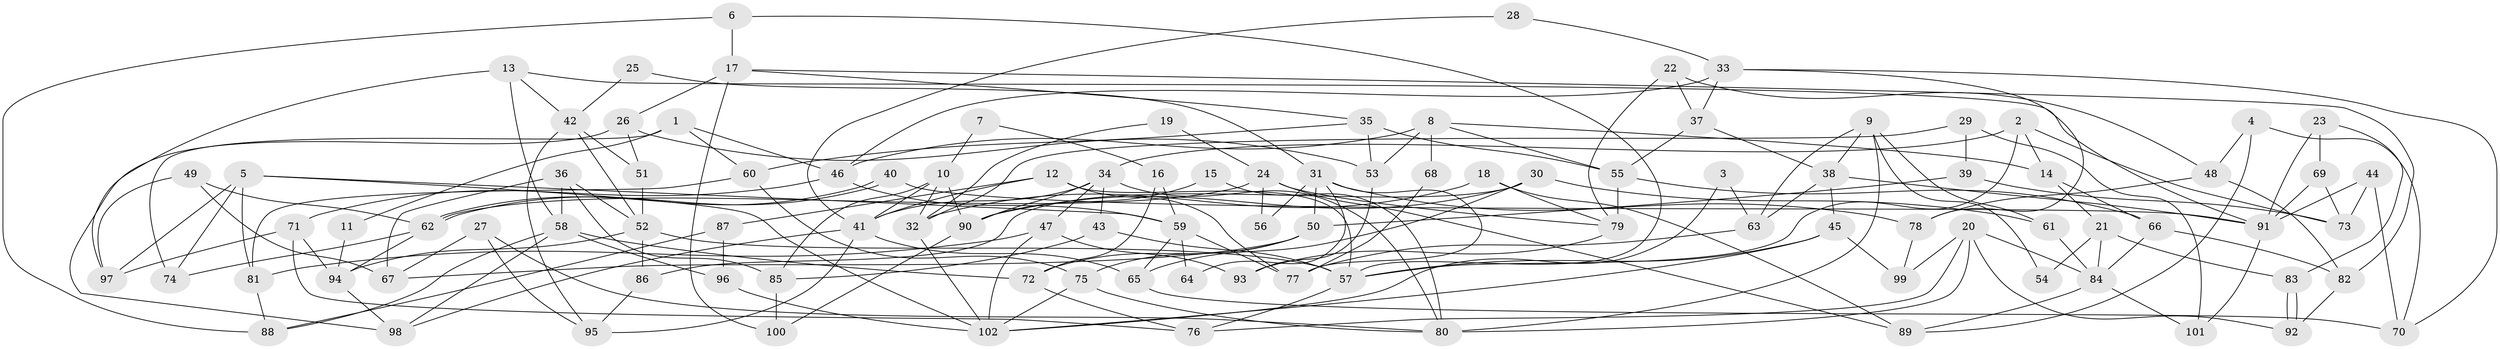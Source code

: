 // Generated by graph-tools (version 1.1) at 2025/15/03/09/25 04:15:03]
// undirected, 102 vertices, 204 edges
graph export_dot {
graph [start="1"]
  node [color=gray90,style=filled];
  1;
  2;
  3;
  4;
  5;
  6;
  7;
  8;
  9;
  10;
  11;
  12;
  13;
  14;
  15;
  16;
  17;
  18;
  19;
  20;
  21;
  22;
  23;
  24;
  25;
  26;
  27;
  28;
  29;
  30;
  31;
  32;
  33;
  34;
  35;
  36;
  37;
  38;
  39;
  40;
  41;
  42;
  43;
  44;
  45;
  46;
  47;
  48;
  49;
  50;
  51;
  52;
  53;
  54;
  55;
  56;
  57;
  58;
  59;
  60;
  61;
  62;
  63;
  64;
  65;
  66;
  67;
  68;
  69;
  70;
  71;
  72;
  73;
  74;
  75;
  76;
  77;
  78;
  79;
  80;
  81;
  82;
  83;
  84;
  85;
  86;
  87;
  88;
  89;
  90;
  91;
  92;
  93;
  94;
  95;
  96;
  97;
  98;
  99;
  100;
  101;
  102;
  1 -- 46;
  1 -- 60;
  1 -- 11;
  1 -- 74;
  2 -- 34;
  2 -- 57;
  2 -- 14;
  2 -- 73;
  3 -- 102;
  3 -- 63;
  4 -- 48;
  4 -- 70;
  4 -- 89;
  5 -- 59;
  5 -- 81;
  5 -- 74;
  5 -- 97;
  5 -- 102;
  6 -- 17;
  6 -- 57;
  6 -- 88;
  7 -- 10;
  7 -- 16;
  8 -- 53;
  8 -- 14;
  8 -- 46;
  8 -- 55;
  8 -- 68;
  9 -- 38;
  9 -- 61;
  9 -- 54;
  9 -- 63;
  9 -- 80;
  10 -- 85;
  10 -- 90;
  10 -- 32;
  10 -- 41;
  11 -- 94;
  12 -- 41;
  12 -- 57;
  12 -- 77;
  12 -- 87;
  13 -- 58;
  13 -- 91;
  13 -- 42;
  13 -- 97;
  14 -- 66;
  14 -- 21;
  15 -- 80;
  15 -- 90;
  16 -- 59;
  16 -- 72;
  17 -- 100;
  17 -- 82;
  17 -- 26;
  17 -- 35;
  18 -- 32;
  18 -- 79;
  18 -- 89;
  19 -- 32;
  19 -- 24;
  20 -- 84;
  20 -- 80;
  20 -- 76;
  20 -- 92;
  20 -- 99;
  21 -- 84;
  21 -- 54;
  21 -- 83;
  22 -- 37;
  22 -- 79;
  22 -- 48;
  23 -- 83;
  23 -- 91;
  23 -- 69;
  24 -- 62;
  24 -- 89;
  24 -- 56;
  24 -- 79;
  25 -- 31;
  25 -- 42;
  26 -- 98;
  26 -- 51;
  26 -- 53;
  27 -- 67;
  27 -- 80;
  27 -- 95;
  28 -- 41;
  28 -- 33;
  29 -- 101;
  29 -- 32;
  29 -- 39;
  30 -- 65;
  30 -- 86;
  30 -- 61;
  30 -- 90;
  31 -- 78;
  31 -- 77;
  31 -- 50;
  31 -- 56;
  31 -- 64;
  32 -- 102;
  33 -- 46;
  33 -- 70;
  33 -- 37;
  33 -- 78;
  34 -- 80;
  34 -- 41;
  34 -- 43;
  34 -- 47;
  34 -- 90;
  35 -- 53;
  35 -- 55;
  35 -- 60;
  36 -- 52;
  36 -- 67;
  36 -- 58;
  36 -- 85;
  37 -- 55;
  37 -- 38;
  38 -- 45;
  38 -- 63;
  38 -- 91;
  39 -- 50;
  39 -- 73;
  40 -- 62;
  40 -- 62;
  40 -- 91;
  41 -- 95;
  41 -- 65;
  41 -- 98;
  42 -- 51;
  42 -- 52;
  42 -- 95;
  43 -- 57;
  43 -- 85;
  44 -- 91;
  44 -- 73;
  44 -- 70;
  45 -- 102;
  45 -- 57;
  45 -- 99;
  46 -- 71;
  46 -- 59;
  47 -- 102;
  47 -- 81;
  47 -- 93;
  48 -- 78;
  48 -- 82;
  49 -- 97;
  49 -- 62;
  49 -- 67;
  50 -- 75;
  50 -- 67;
  50 -- 72;
  51 -- 52;
  52 -- 94;
  52 -- 57;
  52 -- 86;
  53 -- 93;
  55 -- 66;
  55 -- 79;
  57 -- 76;
  58 -- 72;
  58 -- 88;
  58 -- 96;
  58 -- 98;
  59 -- 77;
  59 -- 64;
  59 -- 65;
  60 -- 81;
  60 -- 75;
  61 -- 84;
  62 -- 74;
  62 -- 94;
  63 -- 77;
  65 -- 70;
  66 -- 82;
  66 -- 84;
  68 -- 77;
  69 -- 73;
  69 -- 91;
  71 -- 97;
  71 -- 94;
  71 -- 76;
  72 -- 76;
  75 -- 102;
  75 -- 80;
  78 -- 99;
  79 -- 93;
  81 -- 88;
  82 -- 92;
  83 -- 92;
  83 -- 92;
  84 -- 89;
  84 -- 101;
  85 -- 100;
  86 -- 95;
  87 -- 88;
  87 -- 96;
  90 -- 100;
  91 -- 101;
  94 -- 98;
  96 -- 102;
}
